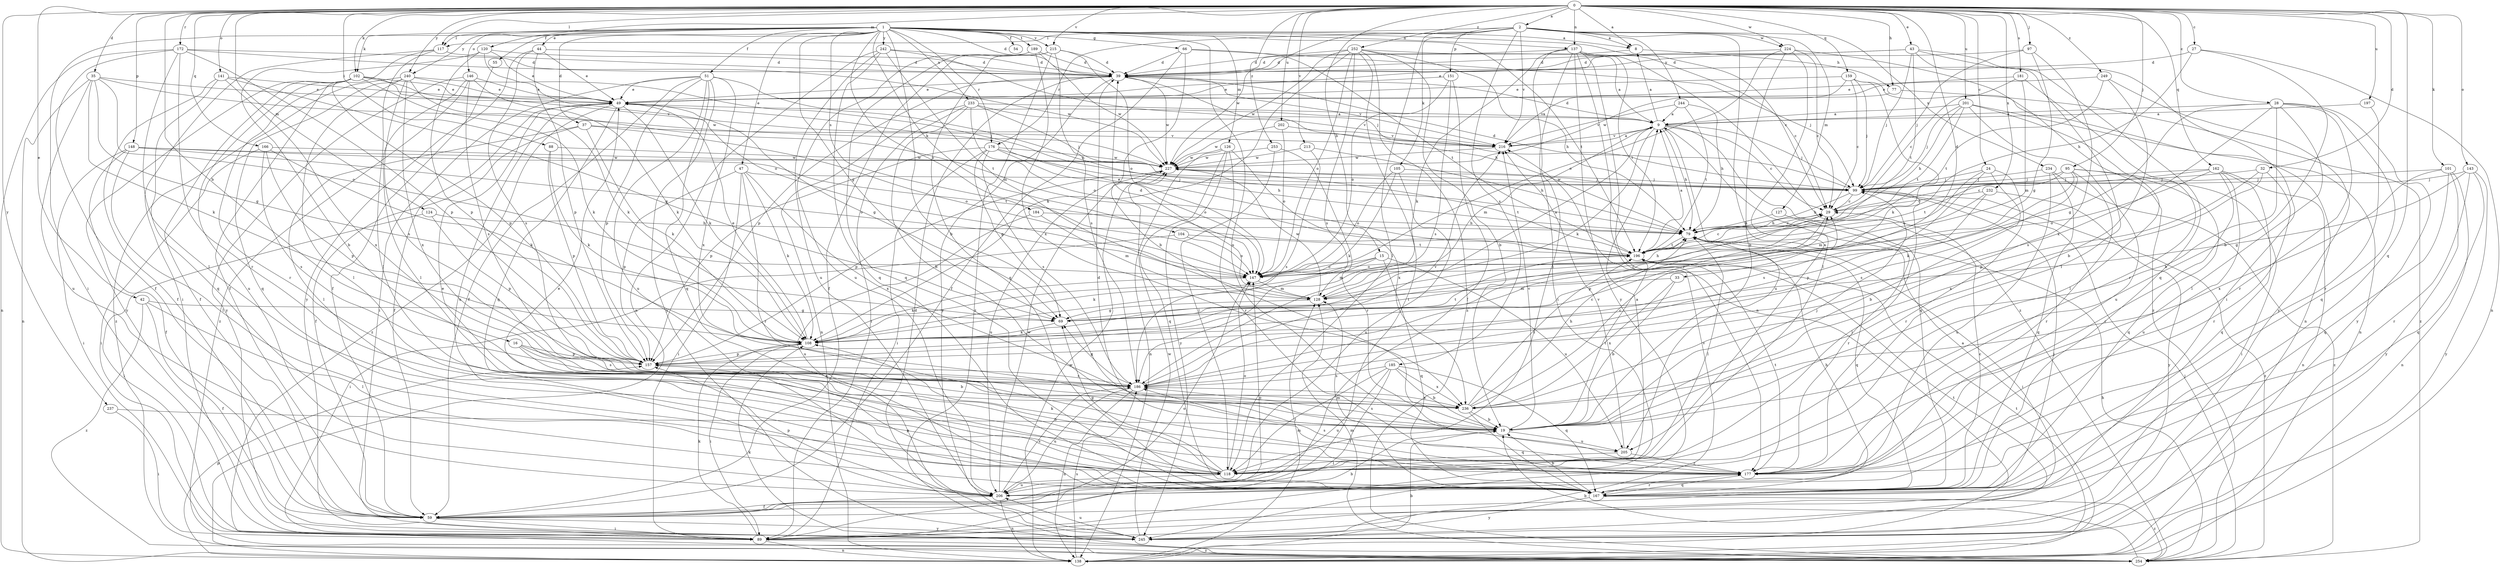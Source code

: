strict digraph  {
0;
1;
2;
8;
9;
15;
16;
19;
24;
27;
28;
29;
32;
33;
35;
37;
39;
42;
43;
44;
47;
49;
51;
54;
55;
59;
66;
69;
77;
79;
88;
89;
95;
97;
99;
101;
102;
104;
105;
108;
117;
118;
120;
124;
126;
127;
128;
137;
138;
141;
143;
146;
147;
148;
151;
157;
159;
162;
166;
167;
172;
176;
177;
181;
184;
185;
186;
189;
196;
197;
201;
202;
205;
206;
213;
215;
216;
224;
227;
232;
233;
234;
236;
237;
240;
242;
244;
245;
249;
252;
253;
254;
0 -> 2  [label=a];
0 -> 8  [label=a];
0 -> 15  [label=b];
0 -> 16  [label=b];
0 -> 24  [label=c];
0 -> 27  [label=c];
0 -> 28  [label=c];
0 -> 32  [label=d];
0 -> 33  [label=d];
0 -> 35  [label=d];
0 -> 42  [label=e];
0 -> 43  [label=e];
0 -> 77  [label=h];
0 -> 88  [label=i];
0 -> 95  [label=j];
0 -> 97  [label=j];
0 -> 101  [label=k];
0 -> 102  [label=k];
0 -> 117  [label=l];
0 -> 120  [label=m];
0 -> 124  [label=m];
0 -> 137  [label=n];
0 -> 141  [label=o];
0 -> 143  [label=o];
0 -> 148  [label=p];
0 -> 159  [label=q];
0 -> 162  [label=q];
0 -> 166  [label=q];
0 -> 167  [label=q];
0 -> 172  [label=r];
0 -> 181  [label=s];
0 -> 197  [label=u];
0 -> 201  [label=u];
0 -> 202  [label=u];
0 -> 213  [label=v];
0 -> 215  [label=v];
0 -> 224  [label=w];
0 -> 232  [label=x];
0 -> 237  [label=y];
0 -> 240  [label=y];
0 -> 249  [label=z];
0 -> 252  [label=z];
0 -> 253  [label=z];
1 -> 8  [label=a];
1 -> 19  [label=b];
1 -> 29  [label=c];
1 -> 37  [label=d];
1 -> 39  [label=d];
1 -> 44  [label=e];
1 -> 47  [label=e];
1 -> 51  [label=f];
1 -> 54  [label=f];
1 -> 55  [label=f];
1 -> 66  [label=g];
1 -> 69  [label=g];
1 -> 89  [label=i];
1 -> 102  [label=k];
1 -> 104  [label=k];
1 -> 117  [label=l];
1 -> 126  [label=m];
1 -> 137  [label=n];
1 -> 146  [label=o];
1 -> 147  [label=o];
1 -> 176  [label=r];
1 -> 184  [label=s];
1 -> 189  [label=t];
1 -> 196  [label=t];
1 -> 205  [label=u];
1 -> 215  [label=v];
1 -> 233  [label=x];
1 -> 240  [label=y];
1 -> 242  [label=y];
2 -> 8  [label=a];
2 -> 105  [label=k];
2 -> 117  [label=l];
2 -> 118  [label=l];
2 -> 127  [label=m];
2 -> 151  [label=p];
2 -> 176  [label=r];
2 -> 185  [label=s];
2 -> 205  [label=u];
2 -> 216  [label=v];
2 -> 224  [label=w];
2 -> 227  [label=w];
2 -> 234  [label=x];
2 -> 244  [label=y];
8 -> 39  [label=d];
8 -> 77  [label=h];
9 -> 8  [label=a];
9 -> 29  [label=c];
9 -> 39  [label=d];
9 -> 79  [label=h];
9 -> 99  [label=j];
9 -> 108  [label=k];
9 -> 128  [label=m];
9 -> 167  [label=q];
9 -> 205  [label=u];
9 -> 216  [label=v];
15 -> 108  [label=k];
15 -> 128  [label=m];
15 -> 147  [label=o];
15 -> 167  [label=q];
15 -> 205  [label=u];
16 -> 19  [label=b];
16 -> 157  [label=p];
16 -> 186  [label=s];
16 -> 236  [label=x];
19 -> 99  [label=j];
19 -> 186  [label=s];
19 -> 196  [label=t];
19 -> 205  [label=u];
19 -> 216  [label=v];
24 -> 19  [label=b];
24 -> 99  [label=j];
24 -> 147  [label=o];
24 -> 177  [label=r];
24 -> 186  [label=s];
27 -> 19  [label=b];
27 -> 39  [label=d];
27 -> 79  [label=h];
27 -> 138  [label=n];
28 -> 9  [label=a];
28 -> 19  [label=b];
28 -> 69  [label=g];
28 -> 118  [label=l];
28 -> 167  [label=q];
28 -> 177  [label=r];
28 -> 186  [label=s];
28 -> 245  [label=y];
29 -> 79  [label=h];
29 -> 157  [label=p];
32 -> 99  [label=j];
32 -> 157  [label=p];
32 -> 177  [label=r];
32 -> 236  [label=x];
33 -> 19  [label=b];
33 -> 128  [label=m];
33 -> 236  [label=x];
35 -> 49  [label=e];
35 -> 69  [label=g];
35 -> 108  [label=k];
35 -> 138  [label=n];
35 -> 147  [label=o];
35 -> 206  [label=u];
35 -> 227  [label=w];
37 -> 59  [label=f];
37 -> 108  [label=k];
37 -> 118  [label=l];
37 -> 147  [label=o];
37 -> 216  [label=v];
39 -> 49  [label=e];
39 -> 79  [label=h];
39 -> 157  [label=p];
39 -> 216  [label=v];
39 -> 227  [label=w];
39 -> 245  [label=y];
42 -> 59  [label=f];
42 -> 69  [label=g];
42 -> 118  [label=l];
42 -> 254  [label=z];
43 -> 39  [label=d];
43 -> 49  [label=e];
43 -> 89  [label=i];
43 -> 99  [label=j];
43 -> 118  [label=l];
43 -> 167  [label=q];
43 -> 196  [label=t];
44 -> 39  [label=d];
44 -> 49  [label=e];
44 -> 157  [label=p];
44 -> 186  [label=s];
44 -> 245  [label=y];
47 -> 89  [label=i];
47 -> 99  [label=j];
47 -> 108  [label=k];
47 -> 157  [label=p];
47 -> 177  [label=r];
47 -> 236  [label=x];
49 -> 9  [label=a];
49 -> 59  [label=f];
49 -> 69  [label=g];
49 -> 108  [label=k];
49 -> 167  [label=q];
49 -> 206  [label=u];
49 -> 254  [label=z];
51 -> 49  [label=e];
51 -> 59  [label=f];
51 -> 79  [label=h];
51 -> 89  [label=i];
51 -> 157  [label=p];
51 -> 167  [label=q];
51 -> 206  [label=u];
51 -> 236  [label=x];
51 -> 245  [label=y];
55 -> 59  [label=f];
59 -> 19  [label=b];
59 -> 89  [label=i];
59 -> 99  [label=j];
59 -> 147  [label=o];
59 -> 245  [label=y];
66 -> 19  [label=b];
66 -> 39  [label=d];
66 -> 59  [label=f];
66 -> 99  [label=j];
66 -> 196  [label=t];
69 -> 29  [label=c];
69 -> 108  [label=k];
77 -> 227  [label=w];
77 -> 254  [label=z];
79 -> 29  [label=c];
79 -> 89  [label=i];
79 -> 118  [label=l];
79 -> 167  [label=q];
79 -> 196  [label=t];
88 -> 108  [label=k];
88 -> 157  [label=p];
88 -> 227  [label=w];
89 -> 108  [label=k];
89 -> 138  [label=n];
89 -> 147  [label=o];
89 -> 254  [label=z];
95 -> 89  [label=i];
95 -> 99  [label=j];
95 -> 108  [label=k];
95 -> 167  [label=q];
95 -> 177  [label=r];
95 -> 186  [label=s];
95 -> 196  [label=t];
97 -> 39  [label=d];
97 -> 69  [label=g];
97 -> 99  [label=j];
97 -> 236  [label=x];
99 -> 29  [label=c];
99 -> 39  [label=d];
99 -> 79  [label=h];
99 -> 118  [label=l];
99 -> 227  [label=w];
99 -> 254  [label=z];
101 -> 99  [label=j];
101 -> 138  [label=n];
101 -> 167  [label=q];
101 -> 236  [label=x];
101 -> 245  [label=y];
102 -> 49  [label=e];
102 -> 59  [label=f];
102 -> 108  [label=k];
102 -> 157  [label=p];
102 -> 177  [label=r];
102 -> 196  [label=t];
102 -> 206  [label=u];
102 -> 216  [label=v];
102 -> 245  [label=y];
104 -> 89  [label=i];
104 -> 147  [label=o];
104 -> 196  [label=t];
105 -> 99  [label=j];
105 -> 108  [label=k];
105 -> 147  [label=o];
105 -> 206  [label=u];
108 -> 49  [label=e];
108 -> 89  [label=i];
108 -> 157  [label=p];
108 -> 196  [label=t];
117 -> 39  [label=d];
117 -> 59  [label=f];
117 -> 89  [label=i];
117 -> 118  [label=l];
118 -> 9  [label=a];
118 -> 49  [label=e];
118 -> 69  [label=g];
118 -> 108  [label=k];
118 -> 147  [label=o];
118 -> 206  [label=u];
120 -> 19  [label=b];
120 -> 39  [label=d];
120 -> 49  [label=e];
120 -> 147  [label=o];
120 -> 157  [label=p];
124 -> 79  [label=h];
124 -> 89  [label=i];
124 -> 157  [label=p];
126 -> 138  [label=n];
126 -> 167  [label=q];
126 -> 177  [label=r];
126 -> 227  [label=w];
126 -> 236  [label=x];
126 -> 245  [label=y];
127 -> 79  [label=h];
127 -> 177  [label=r];
128 -> 9  [label=a];
128 -> 39  [label=d];
128 -> 69  [label=g];
128 -> 227  [label=w];
137 -> 29  [label=c];
137 -> 39  [label=d];
137 -> 89  [label=i];
137 -> 108  [label=k];
137 -> 118  [label=l];
137 -> 138  [label=n];
137 -> 177  [label=r];
137 -> 196  [label=t];
137 -> 245  [label=y];
137 -> 254  [label=z];
138 -> 9  [label=a];
138 -> 19  [label=b];
138 -> 128  [label=m];
138 -> 157  [label=p];
138 -> 186  [label=s];
138 -> 196  [label=t];
138 -> 227  [label=w];
141 -> 49  [label=e];
141 -> 59  [label=f];
141 -> 69  [label=g];
141 -> 167  [label=q];
141 -> 236  [label=x];
143 -> 69  [label=g];
143 -> 99  [label=j];
143 -> 167  [label=q];
143 -> 177  [label=r];
143 -> 245  [label=y];
146 -> 49  [label=e];
146 -> 108  [label=k];
146 -> 118  [label=l];
146 -> 186  [label=s];
146 -> 245  [label=y];
146 -> 254  [label=z];
147 -> 79  [label=h];
147 -> 108  [label=k];
147 -> 128  [label=m];
148 -> 59  [label=f];
148 -> 89  [label=i];
148 -> 118  [label=l];
148 -> 147  [label=o];
148 -> 196  [label=t];
148 -> 227  [label=w];
151 -> 49  [label=e];
151 -> 59  [label=f];
151 -> 147  [label=o];
151 -> 186  [label=s];
157 -> 186  [label=s];
159 -> 29  [label=c];
159 -> 49  [label=e];
159 -> 99  [label=j];
159 -> 108  [label=k];
159 -> 138  [label=n];
159 -> 216  [label=v];
162 -> 29  [label=c];
162 -> 99  [label=j];
162 -> 138  [label=n];
162 -> 147  [label=o];
162 -> 167  [label=q];
162 -> 177  [label=r];
162 -> 206  [label=u];
166 -> 89  [label=i];
166 -> 108  [label=k];
166 -> 157  [label=p];
166 -> 186  [label=s];
166 -> 227  [label=w];
167 -> 19  [label=b];
167 -> 29  [label=c];
167 -> 79  [label=h];
167 -> 128  [label=m];
167 -> 157  [label=p];
167 -> 177  [label=r];
167 -> 245  [label=y];
167 -> 254  [label=z];
172 -> 39  [label=d];
172 -> 59  [label=f];
172 -> 118  [label=l];
172 -> 138  [label=n];
172 -> 157  [label=p];
172 -> 177  [label=r];
172 -> 227  [label=w];
176 -> 69  [label=g];
176 -> 79  [label=h];
176 -> 89  [label=i];
176 -> 147  [label=o];
176 -> 157  [label=p];
176 -> 186  [label=s];
176 -> 227  [label=w];
177 -> 39  [label=d];
177 -> 49  [label=e];
177 -> 167  [label=q];
177 -> 186  [label=s];
177 -> 196  [label=t];
181 -> 29  [label=c];
181 -> 49  [label=e];
181 -> 128  [label=m];
181 -> 177  [label=r];
184 -> 79  [label=h];
184 -> 128  [label=m];
184 -> 206  [label=u];
185 -> 19  [label=b];
185 -> 59  [label=f];
185 -> 118  [label=l];
185 -> 167  [label=q];
185 -> 186  [label=s];
185 -> 206  [label=u];
185 -> 236  [label=x];
186 -> 29  [label=c];
186 -> 69  [label=g];
186 -> 138  [label=n];
186 -> 206  [label=u];
186 -> 216  [label=v];
186 -> 236  [label=x];
189 -> 39  [label=d];
189 -> 167  [label=q];
189 -> 206  [label=u];
189 -> 227  [label=w];
189 -> 236  [label=x];
196 -> 9  [label=a];
196 -> 29  [label=c];
196 -> 49  [label=e];
196 -> 147  [label=o];
197 -> 9  [label=a];
197 -> 177  [label=r];
201 -> 9  [label=a];
201 -> 79  [label=h];
201 -> 99  [label=j];
201 -> 118  [label=l];
201 -> 138  [label=n];
201 -> 196  [label=t];
201 -> 206  [label=u];
202 -> 147  [label=o];
202 -> 216  [label=v];
202 -> 227  [label=w];
205 -> 118  [label=l];
205 -> 177  [label=r];
205 -> 216  [label=v];
206 -> 59  [label=f];
206 -> 138  [label=n];
206 -> 157  [label=p];
206 -> 186  [label=s];
206 -> 227  [label=w];
213 -> 79  [label=h];
213 -> 186  [label=s];
213 -> 227  [label=w];
215 -> 39  [label=d];
215 -> 59  [label=f];
215 -> 147  [label=o];
215 -> 167  [label=q];
215 -> 186  [label=s];
215 -> 254  [label=z];
216 -> 9  [label=a];
216 -> 227  [label=w];
224 -> 19  [label=b];
224 -> 29  [label=c];
224 -> 39  [label=d];
224 -> 118  [label=l];
224 -> 147  [label=o];
224 -> 254  [label=z];
227 -> 99  [label=j];
227 -> 157  [label=p];
227 -> 196  [label=t];
227 -> 206  [label=u];
232 -> 29  [label=c];
232 -> 128  [label=m];
232 -> 157  [label=p];
232 -> 245  [label=y];
233 -> 9  [label=a];
233 -> 19  [label=b];
233 -> 89  [label=i];
233 -> 99  [label=j];
233 -> 138  [label=n];
233 -> 147  [label=o];
233 -> 216  [label=v];
234 -> 99  [label=j];
234 -> 167  [label=q];
234 -> 206  [label=u];
234 -> 254  [label=z];
236 -> 19  [label=b];
236 -> 29  [label=c];
236 -> 79  [label=h];
236 -> 167  [label=q];
236 -> 196  [label=t];
237 -> 19  [label=b];
237 -> 89  [label=i];
240 -> 49  [label=e];
240 -> 99  [label=j];
240 -> 108  [label=k];
240 -> 118  [label=l];
240 -> 167  [label=q];
240 -> 186  [label=s];
240 -> 236  [label=x];
240 -> 254  [label=z];
242 -> 39  [label=d];
242 -> 99  [label=j];
242 -> 128  [label=m];
242 -> 138  [label=n];
242 -> 167  [label=q];
242 -> 206  [label=u];
244 -> 9  [label=a];
244 -> 79  [label=h];
244 -> 196  [label=t];
244 -> 216  [label=v];
245 -> 39  [label=d];
245 -> 196  [label=t];
245 -> 206  [label=u];
245 -> 216  [label=v];
245 -> 227  [label=w];
249 -> 19  [label=b];
249 -> 49  [label=e];
249 -> 196  [label=t];
249 -> 245  [label=y];
252 -> 9  [label=a];
252 -> 19  [label=b];
252 -> 39  [label=d];
252 -> 79  [label=h];
252 -> 89  [label=i];
252 -> 108  [label=k];
252 -> 147  [label=o];
252 -> 186  [label=s];
252 -> 227  [label=w];
252 -> 254  [label=z];
253 -> 118  [label=l];
253 -> 177  [label=r];
253 -> 227  [label=w];
254 -> 19  [label=b];
254 -> 79  [label=h];
254 -> 99  [label=j];
254 -> 108  [label=k];
254 -> 128  [label=m];
}
